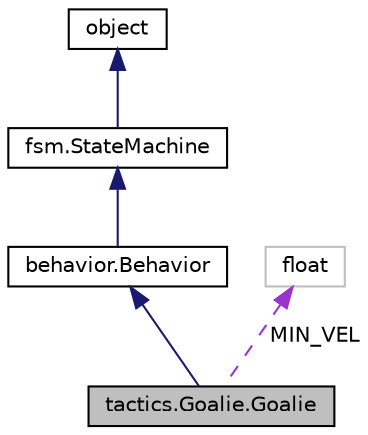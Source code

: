 digraph "tactics.Goalie.Goalie"
{
 // INTERACTIVE_SVG=YES
  edge [fontname="Helvetica",fontsize="10",labelfontname="Helvetica",labelfontsize="10"];
  node [fontname="Helvetica",fontsize="10",shape=record];
  Node1 [label="tactics.Goalie.Goalie",height=0.2,width=0.4,color="black", fillcolor="grey75", style="filled", fontcolor="black"];
  Node2 -> Node1 [dir="back",color="midnightblue",fontsize="10",style="solid",fontname="Helvetica"];
  Node2 [label="behavior.Behavior",height=0.2,width=0.4,color="black", fillcolor="white", style="filled",URL="$d3/d7e/classbehavior_1_1_behavior.html",tooltip="Behavior is an abstract superclass for Skill, Play, etc. "];
  Node3 -> Node2 [dir="back",color="midnightblue",fontsize="10",style="solid",fontname="Helvetica"];
  Node3 [label="fsm.StateMachine",height=0.2,width=0.4,color="black", fillcolor="white", style="filled",URL="$d4/dd8/classfsm_1_1_state_machine.html"];
  Node4 -> Node3 [dir="back",color="midnightblue",fontsize="10",style="solid",fontname="Helvetica"];
  Node4 [label="object",height=0.2,width=0.4,color="black", fillcolor="white", style="filled",URL="$dc/dd8/classobject.html"];
  Node5 -> Node1 [dir="back",color="darkorchid3",fontsize="10",style="dashed",label=" MIN_VEL" ,fontname="Helvetica"];
  Node5 [label="float",height=0.2,width=0.4,color="grey75", fillcolor="white", style="filled"];
}
